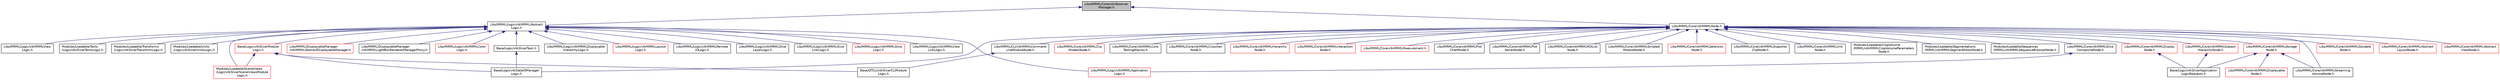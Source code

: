 digraph "Libs/MRML/Core/vtkObserverManager.h"
{
  bgcolor="transparent";
  edge [fontname="Helvetica",fontsize="10",labelfontname="Helvetica",labelfontsize="10"];
  node [fontname="Helvetica",fontsize="10",shape=record];
  Node5 [label="Libs/MRML/Core/vtkObserver\lManager.h",height=0.2,width=0.4,color="black", fillcolor="grey75", style="filled", fontcolor="black"];
  Node5 -> Node6 [dir="back",color="midnightblue",fontsize="10",style="solid",fontname="Helvetica"];
  Node6 [label="Libs/MRML/Core/vtkMRMLNode.h",height=0.2,width=0.4,color="black",URL="$vtkMRMLNode_8h.html"];
  Node6 -> Node7 [dir="back",color="midnightblue",fontsize="10",style="solid",fontname="Helvetica"];
  Node7 [label="Base/Logic/vtkDataIOManager\lLogic.h",height=0.2,width=0.4,color="black",URL="$vtkDataIOManagerLogic_8h.html"];
  Node6 -> Node8 [dir="back",color="midnightblue",fontsize="10",style="solid",fontname="Helvetica"];
  Node8 [label="Libs/MRML/CLI/vtkMRMLCommand\lLineModuleNode.h",height=0.2,width=0.4,color="black",URL="$vtkMRMLCommandLineModuleNode_8h.html"];
  Node8 -> Node9 [dir="back",color="midnightblue",fontsize="10",style="solid",fontname="Helvetica"];
  Node9 [label="Base/QTCLI/vtkSlicerCLIModule\lLogic.h",height=0.2,width=0.4,color="black",URL="$vtkSlicerCLIModuleLogic_8h.html"];
  Node6 -> Node10 [dir="back",color="midnightblue",fontsize="10",style="solid",fontname="Helvetica"];
  Node10 [label="Libs/MRML/Core/vtkMRMLStorage\lNode.h",height=0.2,width=0.4,color="red",URL="$vtkMRMLStorageNode_8h.html"];
  Node10 -> Node11 [dir="back",color="midnightblue",fontsize="10",style="solid",fontname="Helvetica"];
  Node11 [label="Base/Logic/vtkSlicerApplication\lLogicRequests.h",height=0.2,width=0.4,color="black",URL="$vtkSlicerApplicationLogicRequests_8h.html"];
  Node10 -> Node12 [dir="back",color="midnightblue",fontsize="10",style="solid",fontname="Helvetica"];
  Node12 [label="Libs/MRML/Core/vtkMRMLDisplayable\lNode.h",height=0.2,width=0.4,color="red",URL="$vtkMRMLDisplayableNode_8h.html"];
  Node10 -> Node25 [dir="back",color="midnightblue",fontsize="10",style="solid",fontname="Helvetica"];
  Node25 [label="Libs/MRML/Core/vtkMRMLStreaming\lVolumeNode.h",height=0.2,width=0.4,color="black",URL="$vtkMRMLStreamingVolumeNode_8h.html"];
  Node6 -> Node123 [dir="back",color="midnightblue",fontsize="10",style="solid",fontname="Helvetica"];
  Node123 [label="Libs/MRML/Core/vtkMRMLStorable\lNode.h",height=0.2,width=0.4,color="red",URL="$vtkMRMLStorableNode_8h.html"];
  Node6 -> Node142 [dir="back",color="midnightblue",fontsize="10",style="solid",fontname="Helvetica"];
  Node142 [label="Libs/MRML/Core/vtkMRMLAbstract\lLayoutNode.h",height=0.2,width=0.4,color="red",URL="$vtkMRMLAbstractLayoutNode_8h.html"];
  Node6 -> Node145 [dir="back",color="midnightblue",fontsize="10",style="solid",fontname="Helvetica"];
  Node145 [label="Libs/MRML/Core/vtkMRMLAbstract\lViewNode.h",height=0.2,width=0.4,color="red",URL="$vtkMRMLAbstractViewNode_8h.html"];
  Node6 -> Node158 [dir="back",color="midnightblue",fontsize="10",style="solid",fontname="Helvetica"];
  Node158 [label="Libs/MRML/Core/vtkMRMLClip\lModelsNode.h",height=0.2,width=0.4,color="red",URL="$vtkMRMLClipModelsNode_8h.html"];
  Node6 -> Node160 [dir="back",color="midnightblue",fontsize="10",style="solid",fontname="Helvetica"];
  Node160 [label="Libs/MRML/Core/vtkMRMLCore\lTestingMacros.h",height=0.2,width=0.4,color="black",URL="$vtkMRMLCoreTestingMacros_8h.html"];
  Node6 -> Node147 [dir="back",color="midnightblue",fontsize="10",style="solid",fontname="Helvetica"];
  Node147 [label="Libs/MRML/Core/vtkMRMLCrosshair\lNode.h",height=0.2,width=0.4,color="black",URL="$vtkMRMLCrosshairNode_8h.html"];
  Node6 -> Node161 [dir="back",color="midnightblue",fontsize="10",style="solid",fontname="Helvetica"];
  Node161 [label="Libs/MRML/Core/vtkMRMLDisplay\lNode.h",height=0.2,width=0.4,color="red",URL="$vtkMRMLDisplayNode_8h.html"];
  Node161 -> Node11 [dir="back",color="midnightblue",fontsize="10",style="solid",fontname="Helvetica"];
  Node6 -> Node183 [dir="back",color="midnightblue",fontsize="10",style="solid",fontname="Helvetica"];
  Node183 [label="Libs/MRML/Core/vtkMRMLHierarchy\lNode.h",height=0.2,width=0.4,color="red",URL="$vtkMRMLHierarchyNode_8h.html"];
  Node6 -> Node188 [dir="back",color="midnightblue",fontsize="10",style="solid",fontname="Helvetica"];
  Node188 [label="Libs/MRML/Core/vtkMRMLInteraction\lNode.h",height=0.2,width=0.4,color="red",URL="$vtkMRMLInteractionNode_8h.html"];
  Node6 -> Node190 [dir="back",color="midnightblue",fontsize="10",style="solid",fontname="Helvetica"];
  Node190 [label="Libs/MRML/Core/vtkMRMLMeasurement.h",height=0.2,width=0.4,color="red",URL="$vtkMRMLMeasurement_8h.html"];
  Node6 -> Node196 [dir="back",color="midnightblue",fontsize="10",style="solid",fontname="Helvetica"];
  Node196 [label="Libs/MRML/Core/vtkMRMLPlot\lChartNode.h",height=0.2,width=0.4,color="black",URL="$vtkMRMLPlotChartNode_8h.html"];
  Node6 -> Node197 [dir="back",color="midnightblue",fontsize="10",style="solid",fontname="Helvetica"];
  Node197 [label="Libs/MRML/Core/vtkMRMLPlot\lSeriesNode.h",height=0.2,width=0.4,color="black",URL="$vtkMRMLPlotSeriesNode_8h.html"];
  Node6 -> Node198 [dir="back",color="midnightblue",fontsize="10",style="solid",fontname="Helvetica"];
  Node198 [label="Libs/MRML/Core/vtkMRMLROIList\lNode.h",height=0.2,width=0.4,color="black",URL="$vtkMRMLROIListNode_8h.html"];
  Node6 -> Node199 [dir="back",color="midnightblue",fontsize="10",style="solid",fontname="Helvetica"];
  Node199 [label="Libs/MRML/Core/vtkMRMLScripted\lModuleNode.h",height=0.2,width=0.4,color="black",URL="$vtkMRMLScriptedModuleNode_8h.html"];
  Node6 -> Node200 [dir="back",color="midnightblue",fontsize="10",style="solid",fontname="Helvetica"];
  Node200 [label="Libs/MRML/Core/vtkMRMLSelection\lNode.h",height=0.2,width=0.4,color="red",URL="$vtkMRMLSelectionNode_8h.html"];
  Node6 -> Node201 [dir="back",color="midnightblue",fontsize="10",style="solid",fontname="Helvetica"];
  Node201 [label="Libs/MRML/Core/vtkMRMLSlice\lCompositeNode.h",height=0.2,width=0.4,color="black",URL="$vtkMRMLSliceCompositeNode_8h.html"];
  Node201 -> Node202 [dir="back",color="midnightblue",fontsize="10",style="solid",fontname="Helvetica"];
  Node202 [label="Libs/MRML/Logic/vtkMRMLApplication\lLogic.h",height=0.2,width=0.4,color="red",URL="$vtkMRMLApplicationLogic_8h.html"];
  Node6 -> Node222 [dir="back",color="midnightblue",fontsize="10",style="solid",fontname="Helvetica"];
  Node222 [label="Libs/MRML/Core/vtkMRMLSnapshot\lClipNode.h",height=0.2,width=0.4,color="black",URL="$vtkMRMLSnapshotClipNode_8h.html"];
  Node6 -> Node25 [dir="back",color="midnightblue",fontsize="10",style="solid",fontname="Helvetica"];
  Node6 -> Node223 [dir="back",color="midnightblue",fontsize="10",style="solid",fontname="Helvetica"];
  Node223 [label="Libs/MRML/Core/vtkMRMLSubject\lHierarchyNode.h",height=0.2,width=0.4,color="red",URL="$vtkMRMLSubjectHierarchyNode_8h.html"];
  Node223 -> Node11 [dir="back",color="midnightblue",fontsize="10",style="solid",fontname="Helvetica"];
  Node6 -> Node252 [dir="back",color="midnightblue",fontsize="10",style="solid",fontname="Helvetica"];
  Node252 [label="Libs/MRML/Core/vtkMRMLUnit\lNode.h",height=0.2,width=0.4,color="black",URL="$vtkMRMLUnitNode_8h.html"];
  Node6 -> Node253 [dir="back",color="midnightblue",fontsize="10",style="solid",fontname="Helvetica"];
  Node253 [label="Modules/Loadable/CropVolume\l/MRML/vtkMRMLCropVolumeParameters\lNode.h",height=0.2,width=0.4,color="black",URL="$vtkMRMLCropVolumeParametersNode_8h.html"];
  Node6 -> Node45 [dir="back",color="midnightblue",fontsize="10",style="solid",fontname="Helvetica"];
  Node45 [label="Modules/Loadable/Segmentations\l/MRML/vtkMRMLSegmentEditorNode.h",height=0.2,width=0.4,color="black",URL="$vtkMRMLSegmentEditorNode_8h.html"];
  Node6 -> Node254 [dir="back",color="midnightblue",fontsize="10",style="solid",fontname="Helvetica"];
  Node254 [label="Modules/Loadable/Sequences\l/MRML/vtkMRMLSequenceBrowserNode.h",height=0.2,width=0.4,color="black",URL="$vtkMRMLSequenceBrowserNode_8h.html"];
  Node5 -> Node255 [dir="back",color="midnightblue",fontsize="10",style="solid",fontname="Helvetica"];
  Node255 [label="Libs/MRML/Logic/vtkMRMLAbstract\lLogic.h",height=0.2,width=0.4,color="black",URL="$vtkMRMLAbstractLogic_8h.html"];
  Node255 -> Node204 [dir="back",color="midnightblue",fontsize="10",style="solid",fontname="Helvetica"];
  Node204 [label="Base/Logic/vtkSlicerModule\lLogic.h",height=0.2,width=0.4,color="red",URL="$vtkSlicerModuleLogic_8h.html"];
  Node204 -> Node7 [dir="back",color="midnightblue",fontsize="10",style="solid",fontname="Helvetica"];
  Node204 -> Node9 [dir="back",color="midnightblue",fontsize="10",style="solid",fontname="Helvetica"];
  Node204 -> Node213 [dir="back",color="midnightblue",fontsize="10",style="solid",fontname="Helvetica"];
  Node213 [label="Modules/Loadable/SceneViews\l/Logic/vtkSlicerSceneViewsModule\lLogic.h",height=0.2,width=0.4,color="red",URL="$vtkSlicerSceneViewsModuleLogic_8h.html"];
  Node255 -> Node256 [dir="back",color="midnightblue",fontsize="10",style="solid",fontname="Helvetica"];
  Node256 [label="Base/Logic/vtkSlicerTask.h",height=0.2,width=0.4,color="black",URL="$vtkSlicerTask_8h.html"];
  Node256 -> Node7 [dir="back",color="midnightblue",fontsize="10",style="solid",fontname="Helvetica"];
  Node255 -> Node257 [dir="back",color="midnightblue",fontsize="10",style="solid",fontname="Helvetica"];
  Node257 [label="Libs/MRML/DisplayableManager\l/vtkMRMLAbstractDisplayableManager.h",height=0.2,width=0.4,color="red",URL="$vtkMRMLAbstractDisplayableManager_8h.html"];
  Node255 -> Node282 [dir="back",color="midnightblue",fontsize="10",style="solid",fontname="Helvetica"];
  Node282 [label="Libs/MRML/DisplayableManager\l/vtkMRMLLightBoxRendererManagerProxy.h",height=0.2,width=0.4,color="black",URL="$vtkMRMLLightBoxRendererManagerProxy_8h.html"];
  Node255 -> Node202 [dir="back",color="midnightblue",fontsize="10",style="solid",fontname="Helvetica"];
  Node255 -> Node283 [dir="back",color="midnightblue",fontsize="10",style="solid",fontname="Helvetica"];
  Node283 [label="Libs/MRML/Logic/vtkMRMLColor\lLogic.h",height=0.2,width=0.4,color="red",URL="$vtkMRMLColorLogic_8h.html"];
  Node255 -> Node285 [dir="back",color="midnightblue",fontsize="10",style="solid",fontname="Helvetica"];
  Node285 [label="Libs/MRML/Logic/vtkMRMLDisplayable\lHierarchyLogic.h",height=0.2,width=0.4,color="black",URL="$vtkMRMLDisplayableHierarchyLogic_8h.html"];
  Node255 -> Node286 [dir="back",color="midnightblue",fontsize="10",style="solid",fontname="Helvetica"];
  Node286 [label="Libs/MRML/Logic/vtkMRMLLayout\lLogic.h",height=0.2,width=0.4,color="red",URL="$vtkMRMLLayoutLogic_8h.html"];
  Node255 -> Node287 [dir="back",color="midnightblue",fontsize="10",style="solid",fontname="Helvetica"];
  Node287 [label="Libs/MRML/Logic/vtkMRMLRemote\lIOLogic.h",height=0.2,width=0.4,color="black",URL="$vtkMRMLRemoteIOLogic_8h.html"];
  Node255 -> Node23 [dir="back",color="midnightblue",fontsize="10",style="solid",fontname="Helvetica"];
  Node23 [label="Libs/MRML/Logic/vtkMRMLSlice\lLayerLogic.h",height=0.2,width=0.4,color="black",URL="$vtkMRMLSliceLayerLogic_8h.html"];
  Node255 -> Node288 [dir="back",color="midnightblue",fontsize="10",style="solid",fontname="Helvetica"];
  Node288 [label="Libs/MRML/Logic/vtkMRMLSlice\lLinkLogic.h",height=0.2,width=0.4,color="black",URL="$vtkMRMLSliceLinkLogic_8h.html"];
  Node255 -> Node289 [dir="back",color="midnightblue",fontsize="10",style="solid",fontname="Helvetica"];
  Node289 [label="Libs/MRML/Logic/vtkMRMLSlice\lLogic.h",height=0.2,width=0.4,color="red",URL="$vtkMRMLSliceLogic_8h.html"];
  Node255 -> Node290 [dir="back",color="midnightblue",fontsize="10",style="solid",fontname="Helvetica"];
  Node290 [label="Libs/MRML/Logic/vtkMRMLView\lLinkLogic.h",height=0.2,width=0.4,color="black",URL="$vtkMRMLViewLinkLogic_8h.html"];
  Node255 -> Node291 [dir="back",color="midnightblue",fontsize="10",style="solid",fontname="Helvetica"];
  Node291 [label="Libs/MRML/Logic/vtkMRMLView\lLogic.h",height=0.2,width=0.4,color="black",URL="$vtkMRMLViewLogic_8h.html"];
  Node255 -> Node213 [dir="back",color="midnightblue",fontsize="10",style="solid",fontname="Helvetica"];
  Node255 -> Node292 [dir="back",color="midnightblue",fontsize="10",style="solid",fontname="Helvetica"];
  Node292 [label="Modules/Loadable/Texts\l/Logic/vtkSlicerTextsLogic.h",height=0.2,width=0.4,color="black",URL="$vtkSlicerTextsLogic_8h.html"];
  Node255 -> Node293 [dir="back",color="midnightblue",fontsize="10",style="solid",fontname="Helvetica"];
  Node293 [label="Modules/Loadable/Transforms\l/Logic/vtkSlicerTransformLogic.h",height=0.2,width=0.4,color="black",URL="$vtkSlicerTransformLogic_8h.html"];
  Node255 -> Node294 [dir="back",color="midnightblue",fontsize="10",style="solid",fontname="Helvetica"];
  Node294 [label="Modules/Loadable/Units\l/Logic/vtkSlicerUnitsLogic.h",height=0.2,width=0.4,color="black",URL="$vtkSlicerUnitsLogic_8h.html"];
}
